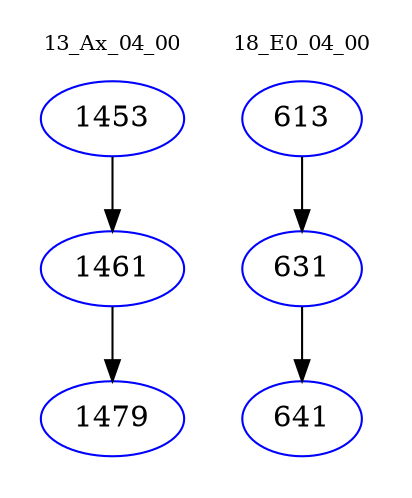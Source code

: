 digraph{
subgraph cluster_0 {
color = white
label = "13_Ax_04_00";
fontsize=10;
T0_1453 [label="1453", color="blue"]
T0_1453 -> T0_1461 [color="black"]
T0_1461 [label="1461", color="blue"]
T0_1461 -> T0_1479 [color="black"]
T0_1479 [label="1479", color="blue"]
}
subgraph cluster_1 {
color = white
label = "18_E0_04_00";
fontsize=10;
T1_613 [label="613", color="blue"]
T1_613 -> T1_631 [color="black"]
T1_631 [label="631", color="blue"]
T1_631 -> T1_641 [color="black"]
T1_641 [label="641", color="blue"]
}
}
